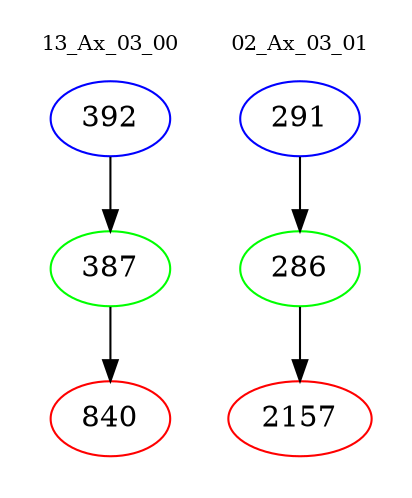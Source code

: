 digraph{
subgraph cluster_0 {
color = white
label = "13_Ax_03_00";
fontsize=10;
T0_392 [label="392", color="blue"]
T0_392 -> T0_387 [color="black"]
T0_387 [label="387", color="green"]
T0_387 -> T0_840 [color="black"]
T0_840 [label="840", color="red"]
}
subgraph cluster_1 {
color = white
label = "02_Ax_03_01";
fontsize=10;
T1_291 [label="291", color="blue"]
T1_291 -> T1_286 [color="black"]
T1_286 [label="286", color="green"]
T1_286 -> T1_2157 [color="black"]
T1_2157 [label="2157", color="red"]
}
}
